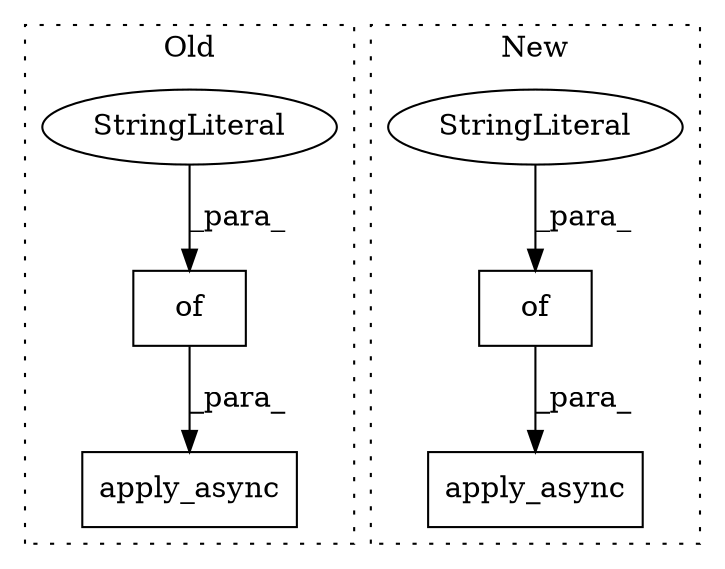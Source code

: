 digraph G {
subgraph cluster0 {
1 [label="of" a="32" s="1526,1556" l="3,1" shape="box"];
3 [label="StringLiteral" a="45" s="1529" l="14" shape="ellipse"];
4 [label="apply_async" a="32" s="1510,1557" l="12,1" shape="box"];
label = "Old";
style="dotted";
}
subgraph cluster1 {
2 [label="apply_async" a="32" s="1325,1381" l="12,1" shape="box"];
5 [label="of" a="32" s="1341,1380" l="3,1" shape="box"];
6 [label="StringLiteral" a="45" s="1344" l="14" shape="ellipse"];
label = "New";
style="dotted";
}
1 -> 4 [label="_para_"];
3 -> 1 [label="_para_"];
5 -> 2 [label="_para_"];
6 -> 5 [label="_para_"];
}